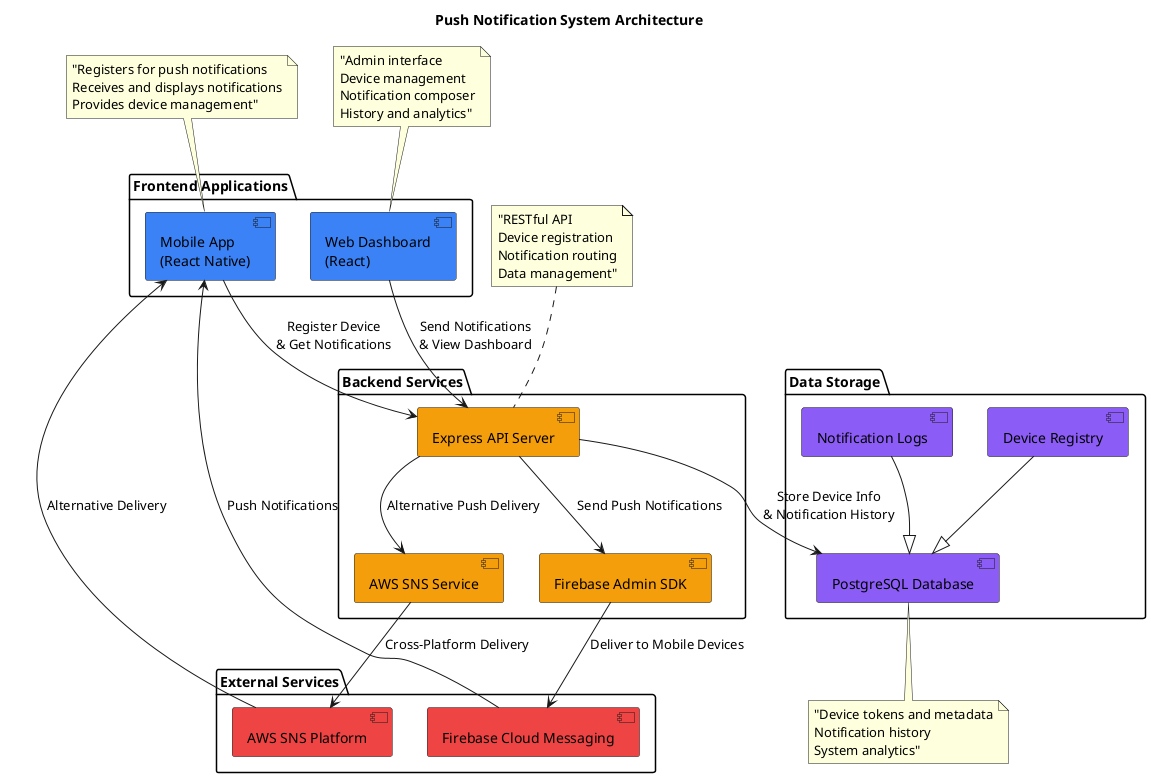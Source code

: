 @startuml System Architecture

title Push Notification System Architecture

!define WEBAPP_COLOR #3B82F6
!define MOBILE_COLOR #10B981
!define BACKEND_COLOR #F59E0B
!define DATABASE_COLOR #8B5CF6
!define EXTERNAL_COLOR #EF4444

package "Frontend Applications" {
  [Mobile App\n(React Native)] as MobileApp WEBAPP_COLOR
  [Web Dashboard\n(React)] as WebApp WEBAPP_COLOR
}

package "Backend Services" {
  [Express API Server] as API BACKEND_COLOR
  [Firebase Admin SDK] as Firebase BACKEND_COLOR
  [AWS SNS Service] as SNS BACKEND_COLOR
}

package "Data Storage" {
  [PostgreSQL Database] as DB DATABASE_COLOR
  [Device Registry] as DeviceRegistry DATABASE_COLOR
  [Notification Logs] as NotificationLogs DATABASE_COLOR
}

package "External Services" {
  [Firebase Cloud Messaging] as FCM EXTERNAL_COLOR
  [AWS SNS Platform] as AWSPlatform EXTERNAL_COLOR
}

MobileApp --> API : "Register Device\n& Get Notifications"
WebApp --> API : "Send Notifications\n& View Dashboard"

API --> DB : "Store Device Info\n& Notification History"
API --> Firebase : "Send Push Notifications"
API --> SNS : "Alternative Push Delivery"

Firebase --> FCM : "Deliver to Mobile Devices"
SNS --> AWSPlatform : "Cross-Platform Delivery"

FCM --> MobileApp : "Push Notifications"
AWSPlatform --> MobileApp : "Alternative Delivery"

DeviceRegistry --|> DB
NotificationLogs --|> DB

note top of MobileApp : "Registers for push notifications\nReceives and displays notifications\nProvides device management"

note top of WebApp : "Admin interface\nDevice management\nNotification composer\nHistory and analytics"

note top of API : "RESTful API\nDevice registration\nNotification routing\nData management"

note bottom of DB : "Device tokens and metadata\nNotification history\nSystem analytics"

@enduml